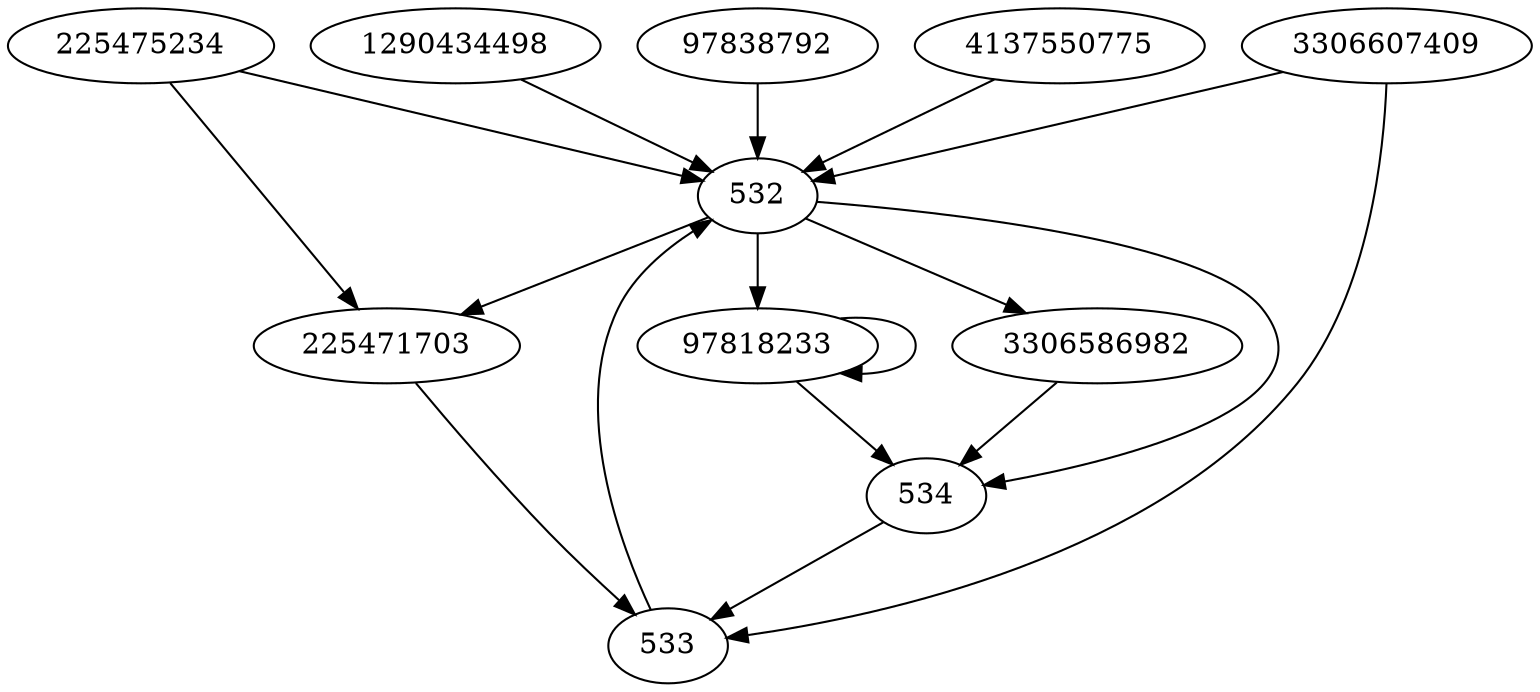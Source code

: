 digraph  {
225475234;
1290434498;
3306586982;
97838792;
3306607409;
532;
533;
534;
4137550775;
97818233;
225471703;
225475234 -> 225471703;
225475234 -> 532;
1290434498 -> 532;
3306586982 -> 534;
97838792 -> 532;
3306607409 -> 532;
3306607409 -> 533;
532 -> 225471703;
532 -> 534;
532 -> 3306586982;
532 -> 97818233;
533 -> 532;
534 -> 533;
4137550775 -> 532;
97818233 -> 534;
97818233 -> 97818233;
225471703 -> 533;
}
